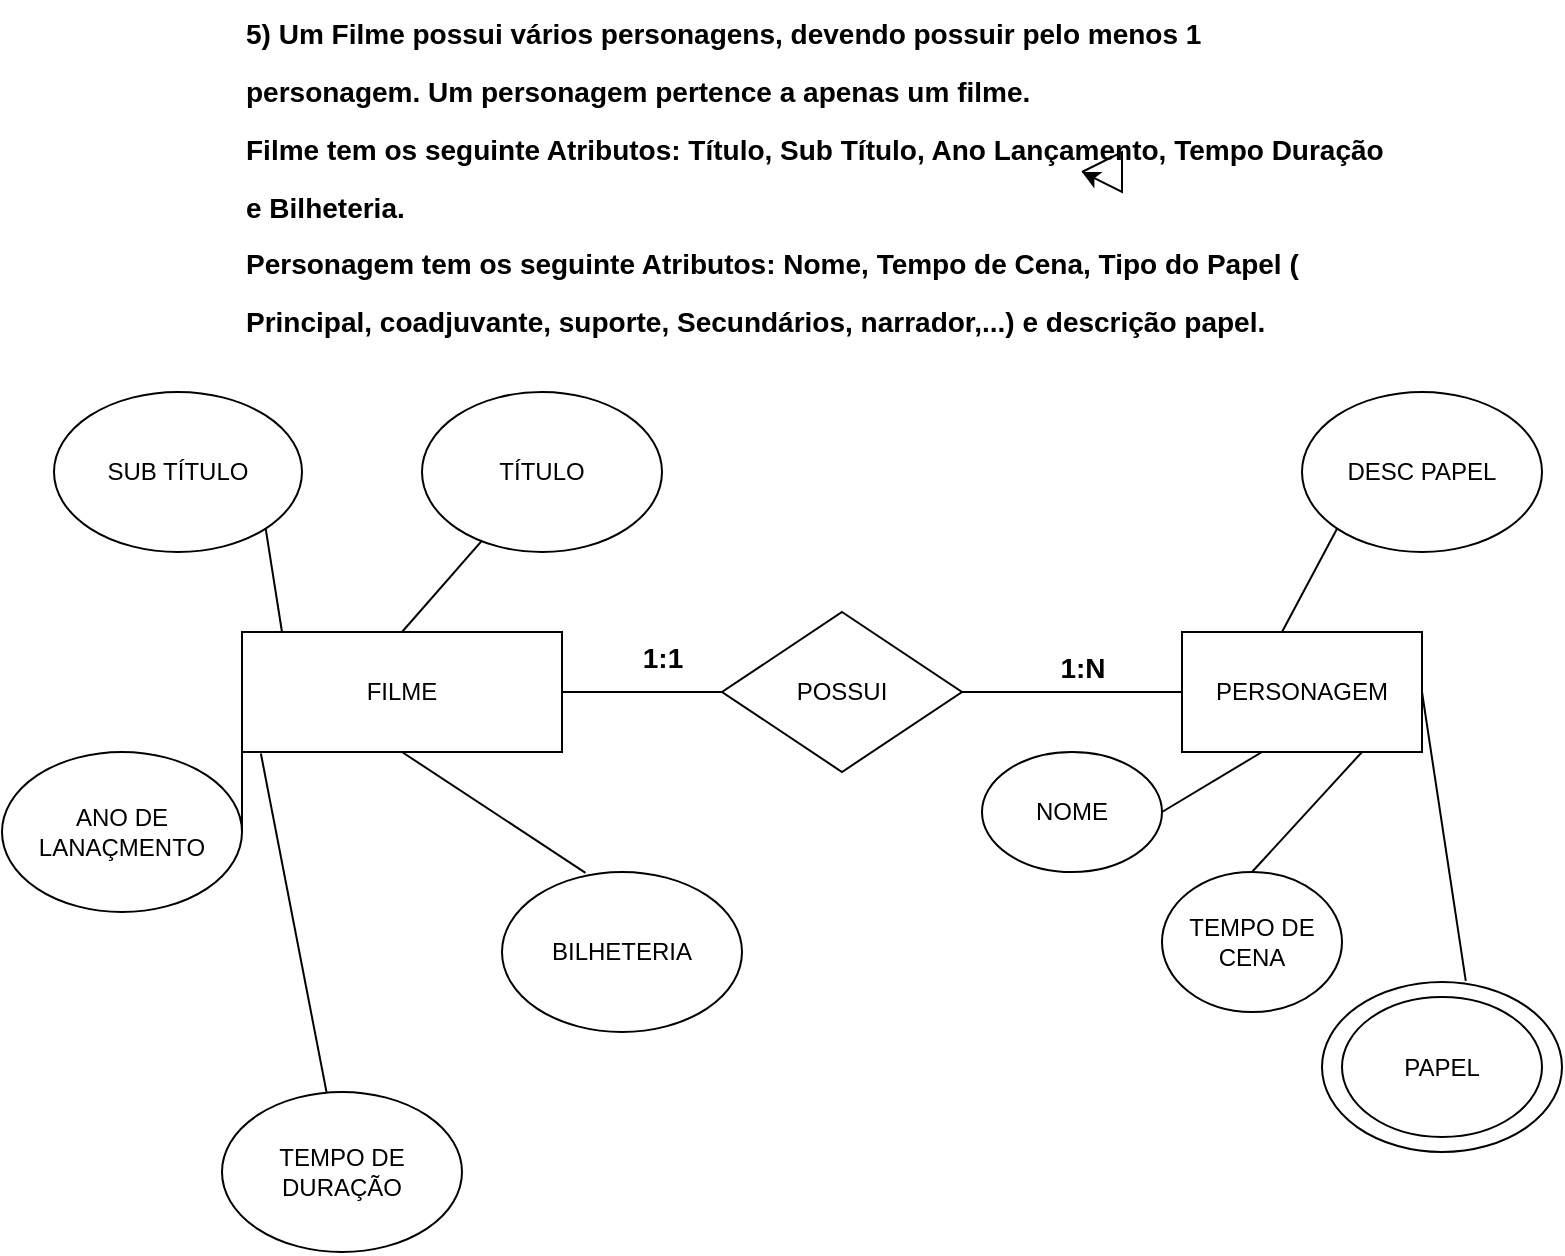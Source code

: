 <mxfile version="26.0.16" pages="4">
  <diagram name="Página-1" id="zsNkXU7pt6eNp_c8WnIS">
    <mxGraphModel dx="1500" dy="796" grid="1" gridSize="10" guides="1" tooltips="1" connect="1" arrows="1" fold="1" page="1" pageScale="1" pageWidth="827" pageHeight="1169" math="0" shadow="0">
      <root>
        <mxCell id="0" />
        <mxCell id="1" parent="0" />
        <mxCell id="der9M5DcbMIjC8cukuOU-16" value="" style="ellipse;whiteSpace=wrap;html=1;" vertex="1" parent="1">
          <mxGeometry x="684" y="495" width="120" height="85" as="geometry" />
        </mxCell>
        <mxCell id="der9M5DcbMIjC8cukuOU-1" value="FILME" style="rounded=0;whiteSpace=wrap;html=1;" vertex="1" parent="1">
          <mxGeometry x="144" y="320" width="160" height="60" as="geometry" />
        </mxCell>
        <mxCell id="der9M5DcbMIjC8cukuOU-2" value="" style="endArrow=none;html=1;rounded=0;exitX=1;exitY=0.5;exitDx=0;exitDy=0;" edge="1" parent="1" source="der9M5DcbMIjC8cukuOU-1">
          <mxGeometry width="50" height="50" relative="1" as="geometry">
            <mxPoint x="394" y="500" as="sourcePoint" />
            <mxPoint x="394" y="350" as="targetPoint" />
            <Array as="points" />
          </mxGeometry>
        </mxCell>
        <mxCell id="der9M5DcbMIjC8cukuOU-3" value="POSSUI" style="rhombus;whiteSpace=wrap;html=1;" vertex="1" parent="1">
          <mxGeometry x="384" y="310" width="120" height="80" as="geometry" />
        </mxCell>
        <mxCell id="der9M5DcbMIjC8cukuOU-4" value="" style="endArrow=none;html=1;rounded=0;exitX=1;exitY=0.5;exitDx=0;exitDy=0;" edge="1" parent="1" source="der9M5DcbMIjC8cukuOU-3">
          <mxGeometry width="50" height="50" relative="1" as="geometry">
            <mxPoint x="574" y="375" as="sourcePoint" />
            <mxPoint x="614" y="350" as="targetPoint" />
          </mxGeometry>
        </mxCell>
        <mxCell id="der9M5DcbMIjC8cukuOU-5" value="PERSONAGEM" style="rounded=0;whiteSpace=wrap;html=1;" vertex="1" parent="1">
          <mxGeometry x="614" y="320" width="120" height="60" as="geometry" />
        </mxCell>
        <mxCell id="der9M5DcbMIjC8cukuOU-6" value="&lt;font style=&quot;font-size: 14px;&quot;&gt;1:N&lt;/font&gt;" style="text;strokeColor=none;fillColor=none;html=1;fontSize=24;fontStyle=1;verticalAlign=middle;align=center;" vertex="1" parent="1">
          <mxGeometry x="514" y="320" width="100" height="30" as="geometry" />
        </mxCell>
        <mxCell id="der9M5DcbMIjC8cukuOU-7" value="&lt;font style=&quot;font-size: 14px;&quot;&gt;1:1&lt;/font&gt;" style="text;strokeColor=none;fillColor=none;html=1;fontSize=24;fontStyle=1;verticalAlign=middle;align=center;" vertex="1" parent="1">
          <mxGeometry x="304" y="310" width="100" height="40" as="geometry" />
        </mxCell>
        <mxCell id="der9M5DcbMIjC8cukuOU-8" value="NOME" style="ellipse;whiteSpace=wrap;html=1;" vertex="1" parent="1">
          <mxGeometry x="514" y="380" width="90" height="60" as="geometry" />
        </mxCell>
        <mxCell id="der9M5DcbMIjC8cukuOU-9" value="TEMPO DE CENA" style="ellipse;whiteSpace=wrap;html=1;" vertex="1" parent="1">
          <mxGeometry x="604" y="440" width="90" height="70" as="geometry" />
        </mxCell>
        <mxCell id="der9M5DcbMIjC8cukuOU-10" value="&lt;font style=&quot;font-size: 14px;&quot;&gt;5) Um Filme possui vários personagens, devendo possuir pelo menos 1&lt;br&gt;personagem. Um personagem pertence a apenas um filme.&lt;br&gt;Filme tem os seguinte Atributos: Título, Sub Título, Ano Lançamento, Tempo Duração&lt;br&gt;e Bilheteria.&lt;br&gt;Personagem tem os seguinte Atributos: Nome, Tempo de Cena, Tipo do Papel (&lt;br&gt;Principal, coadjuvante, suporte, Secundários, narrador,...) e descrição papel. &lt;/font&gt;" style="text;strokeColor=none;fillColor=none;html=1;fontSize=24;fontStyle=1;verticalAlign=middle;align=left;" vertex="1" parent="1">
          <mxGeometry x="144" y="90" width="420" as="geometry" />
        </mxCell>
        <mxCell id="der9M5DcbMIjC8cukuOU-11" style="edgeStyle=orthogonalEdgeStyle;rounded=0;orthogonalLoop=1;jettySize=auto;html=1;" edge="1" parent="1" source="der9M5DcbMIjC8cukuOU-10" target="der9M5DcbMIjC8cukuOU-10">
          <mxGeometry relative="1" as="geometry" />
        </mxCell>
        <mxCell id="der9M5DcbMIjC8cukuOU-12" value="PAPEL" style="ellipse;whiteSpace=wrap;html=1;" vertex="1" parent="1">
          <mxGeometry x="694" y="502.5" width="100" height="70" as="geometry" />
        </mxCell>
        <mxCell id="der9M5DcbMIjC8cukuOU-13" value="" style="endArrow=none;html=1;rounded=0;exitX=1;exitY=0.5;exitDx=0;exitDy=0;" edge="1" parent="1" source="der9M5DcbMIjC8cukuOU-8">
          <mxGeometry width="50" height="50" relative="1" as="geometry">
            <mxPoint x="604" y="430" as="sourcePoint" />
            <mxPoint x="654" y="380" as="targetPoint" />
          </mxGeometry>
        </mxCell>
        <mxCell id="der9M5DcbMIjC8cukuOU-14" value="" style="endArrow=none;html=1;rounded=0;exitX=0.5;exitY=0;exitDx=0;exitDy=0;" edge="1" parent="1" source="der9M5DcbMIjC8cukuOU-9">
          <mxGeometry width="50" height="50" relative="1" as="geometry">
            <mxPoint x="654" y="430" as="sourcePoint" />
            <mxPoint x="704" y="380" as="targetPoint" />
          </mxGeometry>
        </mxCell>
        <mxCell id="der9M5DcbMIjC8cukuOU-17" value="" style="endArrow=none;html=1;rounded=0;exitX=1;exitY=0.5;exitDx=0;exitDy=0;entryX=0.599;entryY=-0.007;entryDx=0;entryDy=0;entryPerimeter=0;" edge="1" parent="1" source="der9M5DcbMIjC8cukuOU-5" target="der9M5DcbMIjC8cukuOU-16">
          <mxGeometry width="50" height="50" relative="1" as="geometry">
            <mxPoint x="734" y="360" as="sourcePoint" />
            <mxPoint x="834" y="350" as="targetPoint" />
          </mxGeometry>
        </mxCell>
        <mxCell id="der9M5DcbMIjC8cukuOU-19" value="DESC PAPEL" style="ellipse;whiteSpace=wrap;html=1;" vertex="1" parent="1">
          <mxGeometry x="674" y="200" width="120" height="80" as="geometry" />
        </mxCell>
        <mxCell id="der9M5DcbMIjC8cukuOU-20" value="" style="endArrow=none;html=1;rounded=0;entryX=0;entryY=1;entryDx=0;entryDy=0;" edge="1" parent="1" target="der9M5DcbMIjC8cukuOU-19">
          <mxGeometry width="50" height="50" relative="1" as="geometry">
            <mxPoint x="664" y="320" as="sourcePoint" />
            <mxPoint x="714" y="270" as="targetPoint" />
          </mxGeometry>
        </mxCell>
        <mxCell id="der9M5DcbMIjC8cukuOU-21" value="TEMPO DE DURAÇÃO" style="ellipse;whiteSpace=wrap;html=1;" vertex="1" parent="1">
          <mxGeometry x="134" y="550" width="120" height="80" as="geometry" />
        </mxCell>
        <mxCell id="der9M5DcbMIjC8cukuOU-22" value="SUB TÍTULO" style="ellipse;whiteSpace=wrap;html=1;" vertex="1" parent="1">
          <mxGeometry x="50" y="200" width="124" height="80" as="geometry" />
        </mxCell>
        <mxCell id="der9M5DcbMIjC8cukuOU-23" value="ANO DE LANAÇMENTO" style="ellipse;whiteSpace=wrap;html=1;" vertex="1" parent="1">
          <mxGeometry x="24" y="380" width="120" height="80" as="geometry" />
        </mxCell>
        <mxCell id="der9M5DcbMIjC8cukuOU-24" value="TÍTULO" style="ellipse;whiteSpace=wrap;html=1;" vertex="1" parent="1">
          <mxGeometry x="234" y="200" width="120" height="80" as="geometry" />
        </mxCell>
        <mxCell id="der9M5DcbMIjC8cukuOU-25" value="BILHETERIA" style="ellipse;whiteSpace=wrap;html=1;" vertex="1" parent="1">
          <mxGeometry x="274" y="440" width="120" height="80" as="geometry" />
        </mxCell>
        <mxCell id="der9M5DcbMIjC8cukuOU-26" value="" style="endArrow=none;html=1;rounded=0;exitX=0.348;exitY=0.005;exitDx=0;exitDy=0;exitPerimeter=0;" edge="1" parent="1" source="der9M5DcbMIjC8cukuOU-25">
          <mxGeometry width="50" height="50" relative="1" as="geometry">
            <mxPoint x="174" y="430" as="sourcePoint" />
            <mxPoint x="224" y="380" as="targetPoint" />
          </mxGeometry>
        </mxCell>
        <mxCell id="der9M5DcbMIjC8cukuOU-27" value="" style="endArrow=none;html=1;rounded=0;entryX=0.059;entryY=1.013;entryDx=0;entryDy=0;entryPerimeter=0;" edge="1" parent="1" source="der9M5DcbMIjC8cukuOU-21" target="der9M5DcbMIjC8cukuOU-1">
          <mxGeometry width="50" height="50" relative="1" as="geometry">
            <mxPoint x="140" y="480" as="sourcePoint" />
            <mxPoint x="88" y="350" as="targetPoint" />
          </mxGeometry>
        </mxCell>
        <mxCell id="der9M5DcbMIjC8cukuOU-28" value="" style="endArrow=none;html=1;rounded=0;exitX=0;exitY=0.5;exitDx=0;exitDy=0;entryX=1;entryY=0.5;entryDx=0;entryDy=0;" edge="1" parent="1" source="der9M5DcbMIjC8cukuOU-1" target="der9M5DcbMIjC8cukuOU-23">
          <mxGeometry width="50" height="50" relative="1" as="geometry">
            <mxPoint x="44" y="360" as="sourcePoint" />
            <mxPoint x="-8" y="230" as="targetPoint" />
          </mxGeometry>
        </mxCell>
        <mxCell id="der9M5DcbMIjC8cukuOU-29" value="" style="endArrow=none;html=1;rounded=0;entryX=1;entryY=1;entryDx=0;entryDy=0;" edge="1" parent="1" target="der9M5DcbMIjC8cukuOU-22">
          <mxGeometry width="50" height="50" relative="1" as="geometry">
            <mxPoint x="164" y="320" as="sourcePoint" />
            <mxPoint x="214" y="270" as="targetPoint" />
          </mxGeometry>
        </mxCell>
        <mxCell id="der9M5DcbMIjC8cukuOU-31" value="" style="endArrow=none;html=1;rounded=0;" edge="1" parent="1" target="der9M5DcbMIjC8cukuOU-24">
          <mxGeometry width="50" height="50" relative="1" as="geometry">
            <mxPoint x="224" y="320" as="sourcePoint" />
            <mxPoint x="274" y="270" as="targetPoint" />
          </mxGeometry>
        </mxCell>
      </root>
    </mxGraphModel>
  </diagram>
  <diagram id="92hRa_GSpHxw8rpIn72A" name="Página-2">
    <mxGraphModel dx="1050" dy="557" grid="1" gridSize="10" guides="1" tooltips="1" connect="1" arrows="1" fold="1" page="1" pageScale="1" pageWidth="827" pageHeight="1169" math="0" shadow="0">
      <root>
        <mxCell id="0" />
        <mxCell id="1" parent="0" />
        <mxCell id="fEOCdBew201wtdhrXQk1-1" value="6) Um funcionário trabalha em apenas um departamento. Um&lt;br&gt;departamento tem diversos funcionários e pelo menos um&lt;br&gt;trabalhando nele. Contudo um Funcionário pode ser o gerente do&lt;br&gt;departamento, mas cada departamento possui apenas um gerente.&lt;div&gt;&lt;br&gt;Funcionário tem os seguinte Atributos: Nome, Gênero, dt. Nascimento, CPF, Dt&lt;br&gt;contratação e profissão.&lt;/div&gt;&lt;div&gt;&lt;br&gt;Departamento tem os seguinte Atributos: Nome e Abreviatura.&lt;/div&gt;" style="text;strokeColor=none;fillColor=none;html=1;fontSize=14;fontStyle=1;verticalAlign=middle;align=left;" vertex="1" parent="1">
          <mxGeometry x="220" y="110" width="100" height="40" as="geometry" />
        </mxCell>
        <mxCell id="fEOCdBew201wtdhrXQk1-2" value="FUNCIONÁRIO" style="rounded=0;whiteSpace=wrap;html=1;" vertex="1" parent="1">
          <mxGeometry x="160" y="350" width="120" height="60" as="geometry" />
        </mxCell>
        <mxCell id="fEOCdBew201wtdhrXQk1-3" value="TRABALHA" style="rhombus;whiteSpace=wrap;html=1;" vertex="1" parent="1">
          <mxGeometry x="360" y="340" width="150" height="80" as="geometry" />
        </mxCell>
        <mxCell id="fEOCdBew201wtdhrXQk1-5" value="DEPARTAMENTO" style="rounded=0;whiteSpace=wrap;html=1;" vertex="1" parent="1">
          <mxGeometry x="590" y="350" width="120" height="60" as="geometry" />
        </mxCell>
        <mxCell id="fEOCdBew201wtdhrXQk1-6" value="" style="endArrow=none;html=1;rounded=0;entryX=0;entryY=0.5;entryDx=0;entryDy=0;exitX=1;exitY=0.5;exitDx=0;exitDy=0;" edge="1" parent="1" source="fEOCdBew201wtdhrXQk1-2" target="fEOCdBew201wtdhrXQk1-3">
          <mxGeometry width="50" height="50" relative="1" as="geometry">
            <mxPoint x="280" y="390" as="sourcePoint" />
            <mxPoint x="330" y="340" as="targetPoint" />
          </mxGeometry>
        </mxCell>
        <mxCell id="fEOCdBew201wtdhrXQk1-7" value="" style="endArrow=none;html=1;rounded=0;entryX=0;entryY=0.5;entryDx=0;entryDy=0;" edge="1" parent="1" target="fEOCdBew201wtdhrXQk1-5">
          <mxGeometry width="50" height="50" relative="1" as="geometry">
            <mxPoint x="510" y="380" as="sourcePoint" />
            <mxPoint x="560" y="330" as="targetPoint" />
          </mxGeometry>
        </mxCell>
        <mxCell id="_tEXI-l0Y5Thp7pJsoVe-1" value="&lt;font style=&quot;font-size: 14px;&quot;&gt;1:1&lt;/font&gt;" style="text;strokeColor=none;fillColor=none;html=1;fontSize=24;fontStyle=1;verticalAlign=middle;align=center;" vertex="1" parent="1">
          <mxGeometry x="510" y="340" width="100" height="40" as="geometry" />
        </mxCell>
        <mxCell id="_tEXI-l0Y5Thp7pJsoVe-2" value="&lt;font style=&quot;font-size: 14px;&quot;&gt;1:N&lt;/font&gt;" style="text;strokeColor=none;fillColor=none;html=1;fontSize=24;fontStyle=1;verticalAlign=middle;align=center;" vertex="1" parent="1">
          <mxGeometry x="280" y="350" width="80" height="20" as="geometry" />
        </mxCell>
        <mxCell id="_tEXI-l0Y5Thp7pJsoVe-3" value="NOME" style="ellipse;whiteSpace=wrap;html=1;" vertex="1" parent="1">
          <mxGeometry x="230" y="250" width="100" height="60" as="geometry" />
        </mxCell>
        <mxCell id="_tEXI-l0Y5Thp7pJsoVe-4" value="" style="endArrow=none;html=1;rounded=0;exitX=0.75;exitY=0;exitDx=0;exitDy=0;" edge="1" parent="1" source="fEOCdBew201wtdhrXQk1-2" target="_tEXI-l0Y5Thp7pJsoVe-3">
          <mxGeometry width="50" height="50" relative="1" as="geometry">
            <mxPoint x="200" y="350" as="sourcePoint" />
            <mxPoint x="250" y="300" as="targetPoint" />
          </mxGeometry>
        </mxCell>
        <mxCell id="_tEXI-l0Y5Thp7pJsoVe-5" value="GÊNERO" style="ellipse;whiteSpace=wrap;html=1;" vertex="1" parent="1">
          <mxGeometry x="110" y="260" width="80" height="60" as="geometry" />
        </mxCell>
        <mxCell id="_tEXI-l0Y5Thp7pJsoVe-6" value="" style="endArrow=none;html=1;rounded=0;entryX=0.635;entryY=0.997;entryDx=0;entryDy=0;entryPerimeter=0;" edge="1" parent="1" target="_tEXI-l0Y5Thp7pJsoVe-5">
          <mxGeometry width="50" height="50" relative="1" as="geometry">
            <mxPoint x="170" y="350" as="sourcePoint" />
            <mxPoint x="220" y="300" as="targetPoint" />
            <Array as="points" />
          </mxGeometry>
        </mxCell>
        <mxCell id="_tEXI-l0Y5Thp7pJsoVe-7" value="CPF" style="ellipse;whiteSpace=wrap;html=1;" vertex="1" parent="1">
          <mxGeometry x="200" y="440" width="70" height="45" as="geometry" />
        </mxCell>
        <mxCell id="_tEXI-l0Y5Thp7pJsoVe-8" value="NASCIMENTO" style="ellipse;whiteSpace=wrap;html=1;" vertex="1" parent="1">
          <mxGeometry x="290" y="435" width="90" height="50" as="geometry" />
        </mxCell>
        <mxCell id="_tEXI-l0Y5Thp7pJsoVe-9" value="" style="endArrow=none;html=1;rounded=0;entryX=0.843;entryY=1.023;entryDx=0;entryDy=0;entryPerimeter=0;" edge="1" parent="1" source="_tEXI-l0Y5Thp7pJsoVe-8" target="fEOCdBew201wtdhrXQk1-2">
          <mxGeometry width="50" height="50" relative="1" as="geometry">
            <mxPoint x="180" y="440" as="sourcePoint" />
            <mxPoint x="230" y="390" as="targetPoint" />
          </mxGeometry>
        </mxCell>
        <mxCell id="_tEXI-l0Y5Thp7pJsoVe-10" value="" style="endArrow=none;html=1;rounded=0;entryX=0.403;entryY=1.023;entryDx=0;entryDy=0;entryPerimeter=0;exitX=0.5;exitY=0;exitDx=0;exitDy=0;" edge="1" parent="1" source="_tEXI-l0Y5Thp7pJsoVe-7" target="fEOCdBew201wtdhrXQk1-2">
          <mxGeometry width="50" height="50" relative="1" as="geometry">
            <mxPoint x="150" y="470" as="sourcePoint" />
            <mxPoint x="200" y="420" as="targetPoint" />
          </mxGeometry>
        </mxCell>
        <mxCell id="_tEXI-l0Y5Thp7pJsoVe-11" value="DATA DE CONTRATAÇÃO" style="ellipse;whiteSpace=wrap;html=1;" vertex="1" parent="1">
          <mxGeometry x="70" y="450" width="100" height="62.5" as="geometry" />
        </mxCell>
        <mxCell id="m81Ei4BpPgFAy52Zm1sP-1" value="" style="endArrow=none;html=1;rounded=0;exitX=0.736;exitY=0.086;exitDx=0;exitDy=0;exitPerimeter=0;entryX=0.25;entryY=1;entryDx=0;entryDy=0;" edge="1" parent="1" source="_tEXI-l0Y5Thp7pJsoVe-11" target="fEOCdBew201wtdhrXQk1-2">
          <mxGeometry width="50" height="50" relative="1" as="geometry">
            <mxPoint x="150" y="450" as="sourcePoint" />
            <mxPoint x="200" y="400" as="targetPoint" />
          </mxGeometry>
        </mxCell>
        <mxCell id="m81Ei4BpPgFAy52Zm1sP-2" value="PROFISSÃO" style="ellipse;whiteSpace=wrap;html=1;" vertex="1" parent="1">
          <mxGeometry x="30" y="350" width="100" height="60" as="geometry" />
        </mxCell>
        <mxCell id="m81Ei4BpPgFAy52Zm1sP-3" value="" style="endArrow=none;html=1;rounded=0;entryX=0;entryY=0.5;entryDx=0;entryDy=0;exitX=1;exitY=0.5;exitDx=0;exitDy=0;" edge="1" parent="1" source="m81Ei4BpPgFAy52Zm1sP-2" target="fEOCdBew201wtdhrXQk1-2">
          <mxGeometry width="50" height="50" relative="1" as="geometry">
            <mxPoint x="120" y="380" as="sourcePoint" />
            <mxPoint x="170" y="350" as="targetPoint" />
          </mxGeometry>
        </mxCell>
        <mxCell id="m81Ei4BpPgFAy52Zm1sP-4" value="NOME" style="ellipse;whiteSpace=wrap;html=1;" vertex="1" parent="1">
          <mxGeometry x="610" y="470" width="90" height="60" as="geometry" />
        </mxCell>
        <mxCell id="m81Ei4BpPgFAy52Zm1sP-5" value="ABREVIATURA" style="ellipse;whiteSpace=wrap;html=1;" vertex="1" parent="1">
          <mxGeometry x="640" y="260" width="100" height="60" as="geometry" />
        </mxCell>
        <mxCell id="m81Ei4BpPgFAy52Zm1sP-6" value="" style="endArrow=none;html=1;rounded=0;entryX=0.75;entryY=1;entryDx=0;entryDy=0;" edge="1" parent="1" target="fEOCdBew201wtdhrXQk1-5">
          <mxGeometry width="50" height="50" relative="1" as="geometry">
            <mxPoint x="670" y="470" as="sourcePoint" />
            <mxPoint x="720" y="420" as="targetPoint" />
          </mxGeometry>
        </mxCell>
        <mxCell id="m81Ei4BpPgFAy52Zm1sP-7" value="" style="endArrow=none;html=1;rounded=0;exitX=0.567;exitY=-0.043;exitDx=0;exitDy=0;exitPerimeter=0;" edge="1" parent="1" source="fEOCdBew201wtdhrXQk1-5">
          <mxGeometry width="50" height="50" relative="1" as="geometry">
            <mxPoint x="650" y="360" as="sourcePoint" />
            <mxPoint x="680" y="320" as="targetPoint" />
          </mxGeometry>
        </mxCell>
      </root>
    </mxGraphModel>
  </diagram>
  <diagram id="2KSjWMququ6xYY3WoxBn" name="Página-3">
    <mxGraphModel dx="1050" dy="557" grid="1" gridSize="10" guides="1" tooltips="1" connect="1" arrows="1" fold="1" page="1" pageScale="1" pageWidth="827" pageHeight="1169" math="0" shadow="0">
      <root>
        <mxCell id="0" />
        <mxCell id="1" parent="0" />
        <mxCell id="nb3bReIdrZPsFOShnbx3-1" value="&lt;font style=&quot;font-size: 14px;&quot;&gt;7&lt;/font&gt;&lt;font style=&quot;&quot;&gt;&lt;font style=&quot;font-size: 14px;&quot;&gt;) Uma marca de Carros comercializa um ou diversos modelos. Cada&lt;br&gt;&lt;/font&gt;&lt;span style=&quot;font-size: 14px;&quot;&gt;modelo pertence a apenas uma marca.&lt;/span&gt;&lt;br&gt;&lt;span style=&quot;font-size: 14px;&quot;&gt;Marca tem os seguinte Atributos: Nome, País Origem e Abreviatura.&lt;/span&gt;&lt;br&gt;&lt;span style=&quot;font-size: 14px;&quot;&gt;Modelo tem os seguinte Atributos: Nome e ano de Lançamento. &lt;/span&gt;&lt;/font&gt;" style="text;strokeColor=none;fillColor=none;html=1;fontSize=24;fontStyle=1;verticalAlign=middle;align=center;" vertex="1" parent="1">
          <mxGeometry x="360" y="270" width="100" height="40" as="geometry" />
        </mxCell>
        <mxCell id="nb3bReIdrZPsFOShnbx3-2" value="MARCA DE CARRO" style="rounded=0;whiteSpace=wrap;html=1;" vertex="1" parent="1">
          <mxGeometry x="90" y="450" width="120" height="60" as="geometry" />
        </mxCell>
        <mxCell id="nb3bReIdrZPsFOShnbx3-3" value="COMERCIALIZA" style="rhombus;whiteSpace=wrap;html=1;" vertex="1" parent="1">
          <mxGeometry x="274" y="440" width="140" height="80" as="geometry" />
        </mxCell>
        <mxCell id="nb3bReIdrZPsFOShnbx3-4" value="MODELO" style="rounded=0;whiteSpace=wrap;html=1;" vertex="1" parent="1">
          <mxGeometry x="500" y="450" width="120" height="60" as="geometry" />
        </mxCell>
        <mxCell id="nb3bReIdrZPsFOShnbx3-5" value="" style="endArrow=none;html=1;rounded=0;entryX=0;entryY=0.5;entryDx=0;entryDy=0;" edge="1" parent="1" target="nb3bReIdrZPsFOShnbx3-4">
          <mxGeometry width="50" height="50" relative="1" as="geometry">
            <mxPoint x="414" y="480" as="sourcePoint" />
            <mxPoint x="464" y="430" as="targetPoint" />
          </mxGeometry>
        </mxCell>
        <mxCell id="nb3bReIdrZPsFOShnbx3-7" value="&lt;font style=&quot;font-size: 14px;&quot;&gt;1:N&lt;/font&gt;" style="text;strokeColor=none;fillColor=none;html=1;fontSize=24;fontStyle=1;verticalAlign=middle;align=center;" vertex="1" parent="1">
          <mxGeometry x="414" y="440" width="100" height="40" as="geometry" />
        </mxCell>
        <mxCell id="nb3bReIdrZPsFOShnbx3-8" value="&lt;font style=&quot;font-size: 14px;&quot;&gt;1:1&lt;/font&gt;" style="text;strokeColor=none;fillColor=none;html=1;fontSize=24;fontStyle=1;verticalAlign=middle;align=center;" vertex="1" parent="1">
          <mxGeometry x="190" y="440" width="100" height="40" as="geometry" />
        </mxCell>
        <mxCell id="nb3bReIdrZPsFOShnbx3-10" value="" style="endArrow=none;html=1;rounded=0;entryX=0;entryY=0.5;entryDx=0;entryDy=0;" edge="1" parent="1" target="nb3bReIdrZPsFOShnbx3-3">
          <mxGeometry width="50" height="50" relative="1" as="geometry">
            <mxPoint x="210" y="480" as="sourcePoint" />
            <mxPoint x="260" y="430" as="targetPoint" />
          </mxGeometry>
        </mxCell>
        <mxCell id="nb3bReIdrZPsFOShnbx3-13" value="NOME" style="ellipse;whiteSpace=wrap;html=1;" vertex="1" parent="1">
          <mxGeometry x="10" y="550" width="100" height="70" as="geometry" />
        </mxCell>
        <mxCell id="nb3bReIdrZPsFOShnbx3-14" value="PAÍS DE ORIGEM" style="ellipse;whiteSpace=wrap;html=1;" vertex="1" parent="1">
          <mxGeometry x="130" y="560" width="100" height="50" as="geometry" />
        </mxCell>
        <mxCell id="nb3bReIdrZPsFOShnbx3-15" value="ABREVIATURA" style="ellipse;whiteSpace=wrap;html=1;" vertex="1" parent="1">
          <mxGeometry x="250" y="560" width="100" height="60" as="geometry" />
        </mxCell>
        <mxCell id="nb3bReIdrZPsFOShnbx3-16" value="" style="endArrow=none;html=1;rounded=0;entryX=0.25;entryY=1;entryDx=0;entryDy=0;" edge="1" parent="1" source="nb3bReIdrZPsFOShnbx3-13" target="nb3bReIdrZPsFOShnbx3-2">
          <mxGeometry width="50" height="50" relative="1" as="geometry">
            <mxPoint x="60" y="660" as="sourcePoint" />
            <mxPoint x="110" y="610" as="targetPoint" />
          </mxGeometry>
        </mxCell>
        <mxCell id="nb3bReIdrZPsFOShnbx3-17" value="" style="endArrow=none;html=1;rounded=0;exitX=0.432;exitY=-0.036;exitDx=0;exitDy=0;exitPerimeter=0;" edge="1" parent="1" source="nb3bReIdrZPsFOShnbx3-14">
          <mxGeometry width="50" height="50" relative="1" as="geometry">
            <mxPoint x="190" y="600" as="sourcePoint" />
            <mxPoint x="140" y="510" as="targetPoint" />
          </mxGeometry>
        </mxCell>
        <mxCell id="nb3bReIdrZPsFOShnbx3-18" value="" style="endArrow=none;html=1;rounded=0;entryX=0.248;entryY=0.037;entryDx=0;entryDy=0;entryPerimeter=0;exitX=0.893;exitY=1.023;exitDx=0;exitDy=0;exitPerimeter=0;" edge="1" parent="1" source="nb3bReIdrZPsFOShnbx3-2" target="nb3bReIdrZPsFOShnbx3-15">
          <mxGeometry width="50" height="50" relative="1" as="geometry">
            <mxPoint x="250" y="590" as="sourcePoint" />
            <mxPoint x="300" y="540" as="targetPoint" />
          </mxGeometry>
        </mxCell>
        <mxCell id="nb3bReIdrZPsFOShnbx3-19" value="NOME" style="ellipse;whiteSpace=wrap;html=1;" vertex="1" parent="1">
          <mxGeometry x="510" y="560" width="120" height="80" as="geometry" />
        </mxCell>
        <mxCell id="nb3bReIdrZPsFOShnbx3-20" value="ANO DE LANÇAMENTO" style="ellipse;whiteSpace=wrap;html=1;" vertex="1" parent="1">
          <mxGeometry x="690" y="440" width="120" height="80" as="geometry" />
        </mxCell>
        <mxCell id="nb3bReIdrZPsFOShnbx3-21" value="" style="endArrow=none;html=1;rounded=0;exitX=0.587;exitY=0.053;exitDx=0;exitDy=0;exitPerimeter=0;entryX=0.337;entryY=1;entryDx=0;entryDy=0;entryPerimeter=0;" edge="1" parent="1" source="nb3bReIdrZPsFOShnbx3-19" target="nb3bReIdrZPsFOShnbx3-4">
          <mxGeometry width="50" height="50" relative="1" as="geometry">
            <mxPoint x="550" y="590" as="sourcePoint" />
            <mxPoint x="600" y="540" as="targetPoint" />
          </mxGeometry>
        </mxCell>
        <mxCell id="nb3bReIdrZPsFOShnbx3-22" value="" style="endArrow=none;html=1;rounded=0;exitX=0.003;exitY=0.367;exitDx=0;exitDy=0;exitPerimeter=0;entryX=1;entryY=0.5;entryDx=0;entryDy=0;" edge="1" parent="1" source="nb3bReIdrZPsFOShnbx3-20" target="nb3bReIdrZPsFOShnbx3-4">
          <mxGeometry width="50" height="50" relative="1" as="geometry">
            <mxPoint x="650" y="520" as="sourcePoint" />
            <mxPoint x="700" y="470" as="targetPoint" />
          </mxGeometry>
        </mxCell>
      </root>
    </mxGraphModel>
  </diagram>
  <diagram id="KfD6CUXrA0Seqi-clSyN" name="Página-4">
    <mxGraphModel dx="1050" dy="557" grid="1" gridSize="10" guides="1" tooltips="1" connect="1" arrows="1" fold="1" page="1" pageScale="1" pageWidth="827" pageHeight="1169" math="0" shadow="0">
      <root>
        <mxCell id="0" />
        <mxCell id="1" parent="0" />
        <mxCell id="9jN__n9dv5nK7xpV6hjI-1" value="ZOOLÓGICO" style="rounded=0;whiteSpace=wrap;html=1;" vertex="1" parent="1">
          <mxGeometry x="80" y="200" width="120" height="60" as="geometry" />
        </mxCell>
        <mxCell id="9jN__n9dv5nK7xpV6hjI-2" value="POSSUI" style="rhombus;whiteSpace=wrap;html=1;" vertex="1" parent="1">
          <mxGeometry x="310" y="190" width="116" height="80" as="geometry" />
        </mxCell>
        <mxCell id="9jN__n9dv5nK7xpV6hjI-3" value="" style="endArrow=none;html=1;rounded=0;entryX=1;entryY=0.5;entryDx=0;entryDy=0;exitX=0;exitY=0.5;exitDx=0;exitDy=0;" edge="1" parent="1" source="9jN__n9dv5nK7xpV6hjI-2" target="9jN__n9dv5nK7xpV6hjI-1">
          <mxGeometry width="50" height="50" relative="1" as="geometry">
            <mxPoint x="410" y="170" as="sourcePoint" />
            <mxPoint x="460" y="120" as="targetPoint" />
          </mxGeometry>
        </mxCell>
        <mxCell id="9jN__n9dv5nK7xpV6hjI-4" value="AREA DE EXIBIÇÃO" style="rounded=0;whiteSpace=wrap;html=1;" vertex="1" parent="1">
          <mxGeometry x="500" y="200" width="120" height="60" as="geometry" />
        </mxCell>
        <mxCell id="9jN__n9dv5nK7xpV6hjI-5" value="" style="endArrow=none;html=1;rounded=0;exitX=0;exitY=0.5;exitDx=0;exitDy=0;entryX=1;entryY=0.5;entryDx=0;entryDy=0;" edge="1" parent="1" source="9jN__n9dv5nK7xpV6hjI-4" target="9jN__n9dv5nK7xpV6hjI-2">
          <mxGeometry width="50" height="50" relative="1" as="geometry">
            <mxPoint x="370" y="300" as="sourcePoint" />
            <mxPoint x="420" y="250" as="targetPoint" />
          </mxGeometry>
        </mxCell>
        <mxCell id="9jN__n9dv5nK7xpV6hjI-6" value="LOCALIZAÇÃO" style="ellipse;whiteSpace=wrap;html=1;" vertex="1" parent="1">
          <mxGeometry x="40" y="100" width="90" height="60" as="geometry" />
        </mxCell>
        <mxCell id="9jN__n9dv5nK7xpV6hjI-7" value="CADASTRO" style="ellipse;whiteSpace=wrap;html=1;" vertex="1" parent="1">
          <mxGeometry x="230" y="110" width="80" height="60" as="geometry" />
        </mxCell>
        <mxCell id="9jN__n9dv5nK7xpV6hjI-8" value="" style="endArrow=none;html=1;rounded=0;entryX=0.5;entryY=0;entryDx=0;entryDy=0;" edge="1" parent="1" source="9jN__n9dv5nK7xpV6hjI-6" target="9jN__n9dv5nK7xpV6hjI-1">
          <mxGeometry width="50" height="50" relative="1" as="geometry">
            <mxPoint x="270" y="160" as="sourcePoint" />
            <mxPoint x="320" y="110" as="targetPoint" />
          </mxGeometry>
        </mxCell>
        <mxCell id="9jN__n9dv5nK7xpV6hjI-9" value="" style="endArrow=none;html=1;rounded=0;entryX=-0.01;entryY=0.65;entryDx=0;entryDy=0;entryPerimeter=0;exitX=0.683;exitY=0.043;exitDx=0;exitDy=0;exitPerimeter=0;" edge="1" parent="1" source="9jN__n9dv5nK7xpV6hjI-1" target="9jN__n9dv5nK7xpV6hjI-7">
          <mxGeometry width="50" height="50" relative="1" as="geometry">
            <mxPoint x="540" y="150" as="sourcePoint" />
            <mxPoint x="590" y="100" as="targetPoint" />
          </mxGeometry>
        </mxCell>
      </root>
    </mxGraphModel>
  </diagram>
</mxfile>
